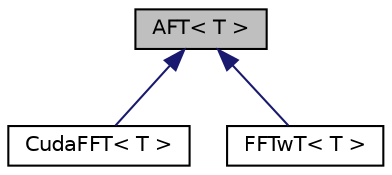 digraph "AFT&lt; T &gt;"
{
  edge [fontname="Helvetica",fontsize="10",labelfontname="Helvetica",labelfontsize="10"];
  node [fontname="Helvetica",fontsize="10",shape=record];
  Node0 [label="AFT\< T \>",height=0.2,width=0.4,color="black", fillcolor="grey75", style="filled", fontcolor="black"];
  Node0 -> Node1 [dir="back",color="midnightblue",fontsize="10",style="solid",fontname="Helvetica"];
  Node1 [label="CudaFFT\< T \>",height=0.2,width=0.4,color="black", fillcolor="white", style="filled",URL="$classCudaFFT.html"];
  Node0 -> Node2 [dir="back",color="midnightblue",fontsize="10",style="solid",fontname="Helvetica"];
  Node2 [label="FFTwT\< T \>",height=0.2,width=0.4,color="black", fillcolor="white", style="filled",URL="$classFFTwT.html"];
}
